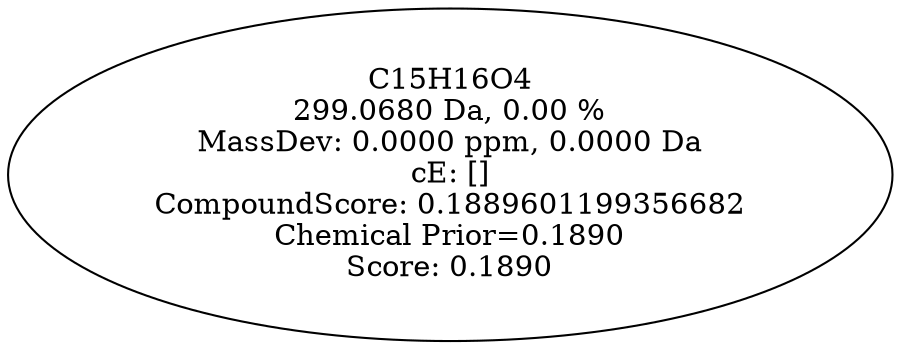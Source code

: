 strict digraph {
v1 [label="C15H16O4\n299.0680 Da, 0.00 %\nMassDev: 0.0000 ppm, 0.0000 Da\ncE: []\nCompoundScore: 0.1889601199356682\nChemical Prior=0.1890\nScore: 0.1890"];
}